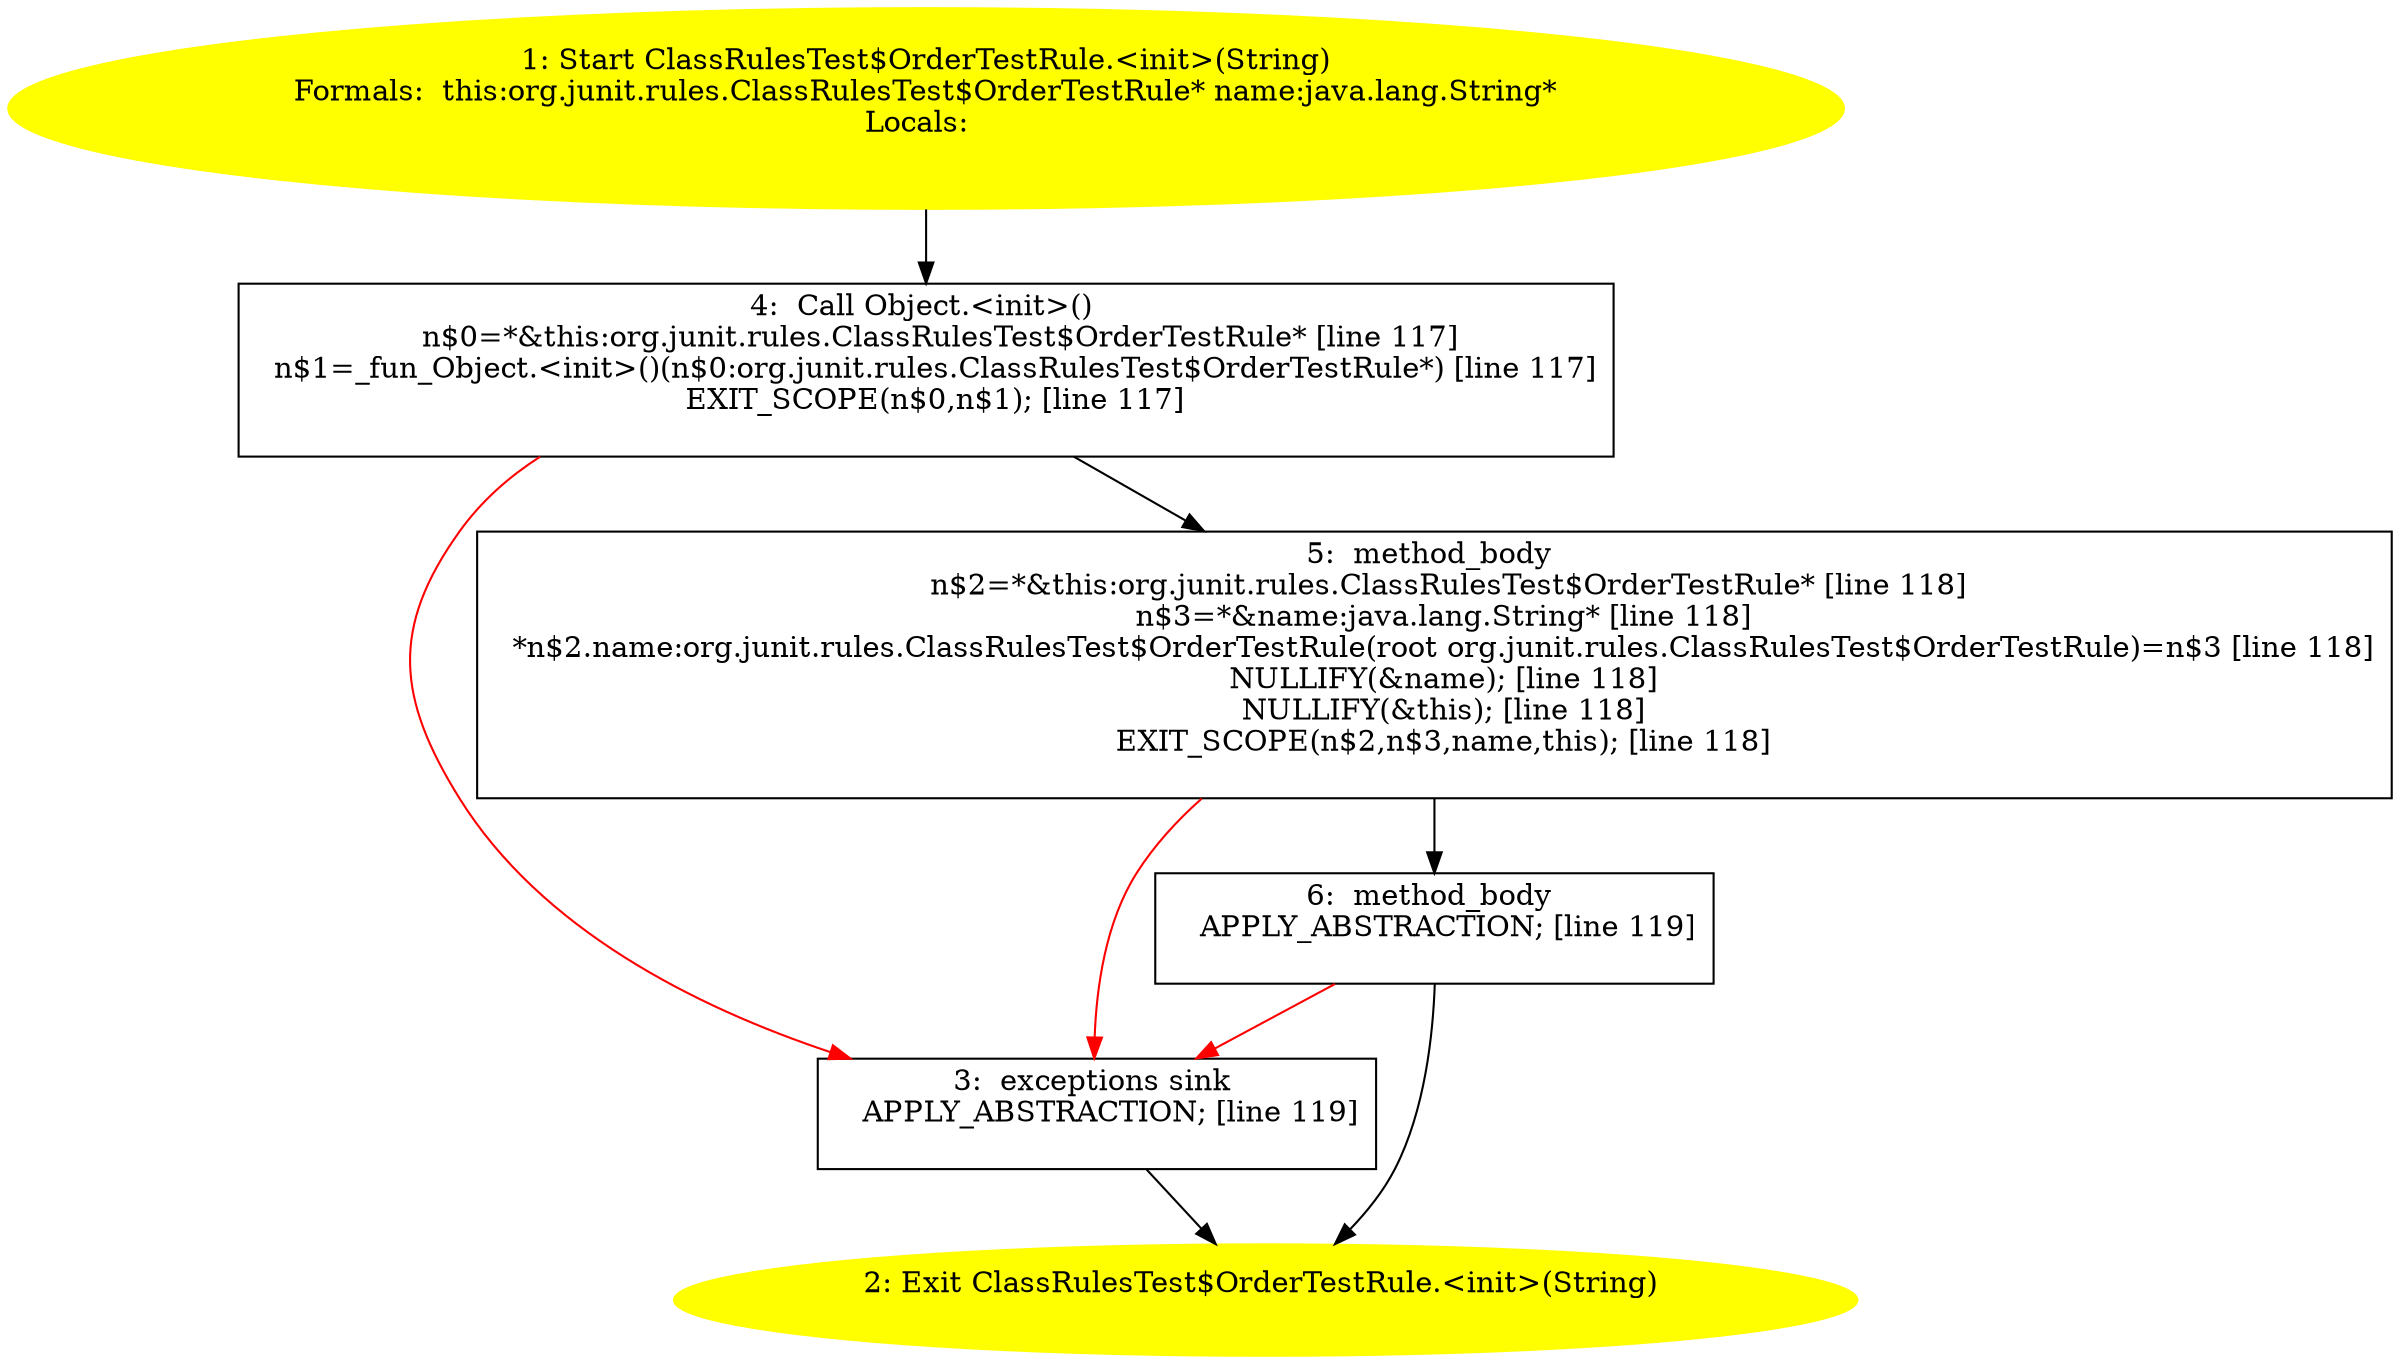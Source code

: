 /* @generated */
digraph cfg {
"org.junit.rules.ClassRulesTest$OrderTestRule.<init>(java.lang.String).191960e2ad5d5a0432172ab82e59d502_1" [label="1: Start ClassRulesTest$OrderTestRule.<init>(String)\nFormals:  this:org.junit.rules.ClassRulesTest$OrderTestRule* name:java.lang.String*\nLocals:  \n  " color=yellow style=filled]
	

	 "org.junit.rules.ClassRulesTest$OrderTestRule.<init>(java.lang.String).191960e2ad5d5a0432172ab82e59d502_1" -> "org.junit.rules.ClassRulesTest$OrderTestRule.<init>(java.lang.String).191960e2ad5d5a0432172ab82e59d502_4" ;
"org.junit.rules.ClassRulesTest$OrderTestRule.<init>(java.lang.String).191960e2ad5d5a0432172ab82e59d502_2" [label="2: Exit ClassRulesTest$OrderTestRule.<init>(String) \n  " color=yellow style=filled]
	

"org.junit.rules.ClassRulesTest$OrderTestRule.<init>(java.lang.String).191960e2ad5d5a0432172ab82e59d502_3" [label="3:  exceptions sink \n   APPLY_ABSTRACTION; [line 119]\n " shape="box"]
	

	 "org.junit.rules.ClassRulesTest$OrderTestRule.<init>(java.lang.String).191960e2ad5d5a0432172ab82e59d502_3" -> "org.junit.rules.ClassRulesTest$OrderTestRule.<init>(java.lang.String).191960e2ad5d5a0432172ab82e59d502_2" ;
"org.junit.rules.ClassRulesTest$OrderTestRule.<init>(java.lang.String).191960e2ad5d5a0432172ab82e59d502_4" [label="4:  Call Object.<init>() \n   n$0=*&this:org.junit.rules.ClassRulesTest$OrderTestRule* [line 117]\n  n$1=_fun_Object.<init>()(n$0:org.junit.rules.ClassRulesTest$OrderTestRule*) [line 117]\n  EXIT_SCOPE(n$0,n$1); [line 117]\n " shape="box"]
	

	 "org.junit.rules.ClassRulesTest$OrderTestRule.<init>(java.lang.String).191960e2ad5d5a0432172ab82e59d502_4" -> "org.junit.rules.ClassRulesTest$OrderTestRule.<init>(java.lang.String).191960e2ad5d5a0432172ab82e59d502_5" ;
	 "org.junit.rules.ClassRulesTest$OrderTestRule.<init>(java.lang.String).191960e2ad5d5a0432172ab82e59d502_4" -> "org.junit.rules.ClassRulesTest$OrderTestRule.<init>(java.lang.String).191960e2ad5d5a0432172ab82e59d502_3" [color="red" ];
"org.junit.rules.ClassRulesTest$OrderTestRule.<init>(java.lang.String).191960e2ad5d5a0432172ab82e59d502_5" [label="5:  method_body \n   n$2=*&this:org.junit.rules.ClassRulesTest$OrderTestRule* [line 118]\n  n$3=*&name:java.lang.String* [line 118]\n  *n$2.name:org.junit.rules.ClassRulesTest$OrderTestRule(root org.junit.rules.ClassRulesTest$OrderTestRule)=n$3 [line 118]\n  NULLIFY(&name); [line 118]\n  NULLIFY(&this); [line 118]\n  EXIT_SCOPE(n$2,n$3,name,this); [line 118]\n " shape="box"]
	

	 "org.junit.rules.ClassRulesTest$OrderTestRule.<init>(java.lang.String).191960e2ad5d5a0432172ab82e59d502_5" -> "org.junit.rules.ClassRulesTest$OrderTestRule.<init>(java.lang.String).191960e2ad5d5a0432172ab82e59d502_6" ;
	 "org.junit.rules.ClassRulesTest$OrderTestRule.<init>(java.lang.String).191960e2ad5d5a0432172ab82e59d502_5" -> "org.junit.rules.ClassRulesTest$OrderTestRule.<init>(java.lang.String).191960e2ad5d5a0432172ab82e59d502_3" [color="red" ];
"org.junit.rules.ClassRulesTest$OrderTestRule.<init>(java.lang.String).191960e2ad5d5a0432172ab82e59d502_6" [label="6:  method_body \n   APPLY_ABSTRACTION; [line 119]\n " shape="box"]
	

	 "org.junit.rules.ClassRulesTest$OrderTestRule.<init>(java.lang.String).191960e2ad5d5a0432172ab82e59d502_6" -> "org.junit.rules.ClassRulesTest$OrderTestRule.<init>(java.lang.String).191960e2ad5d5a0432172ab82e59d502_2" ;
	 "org.junit.rules.ClassRulesTest$OrderTestRule.<init>(java.lang.String).191960e2ad5d5a0432172ab82e59d502_6" -> "org.junit.rules.ClassRulesTest$OrderTestRule.<init>(java.lang.String).191960e2ad5d5a0432172ab82e59d502_3" [color="red" ];
}
